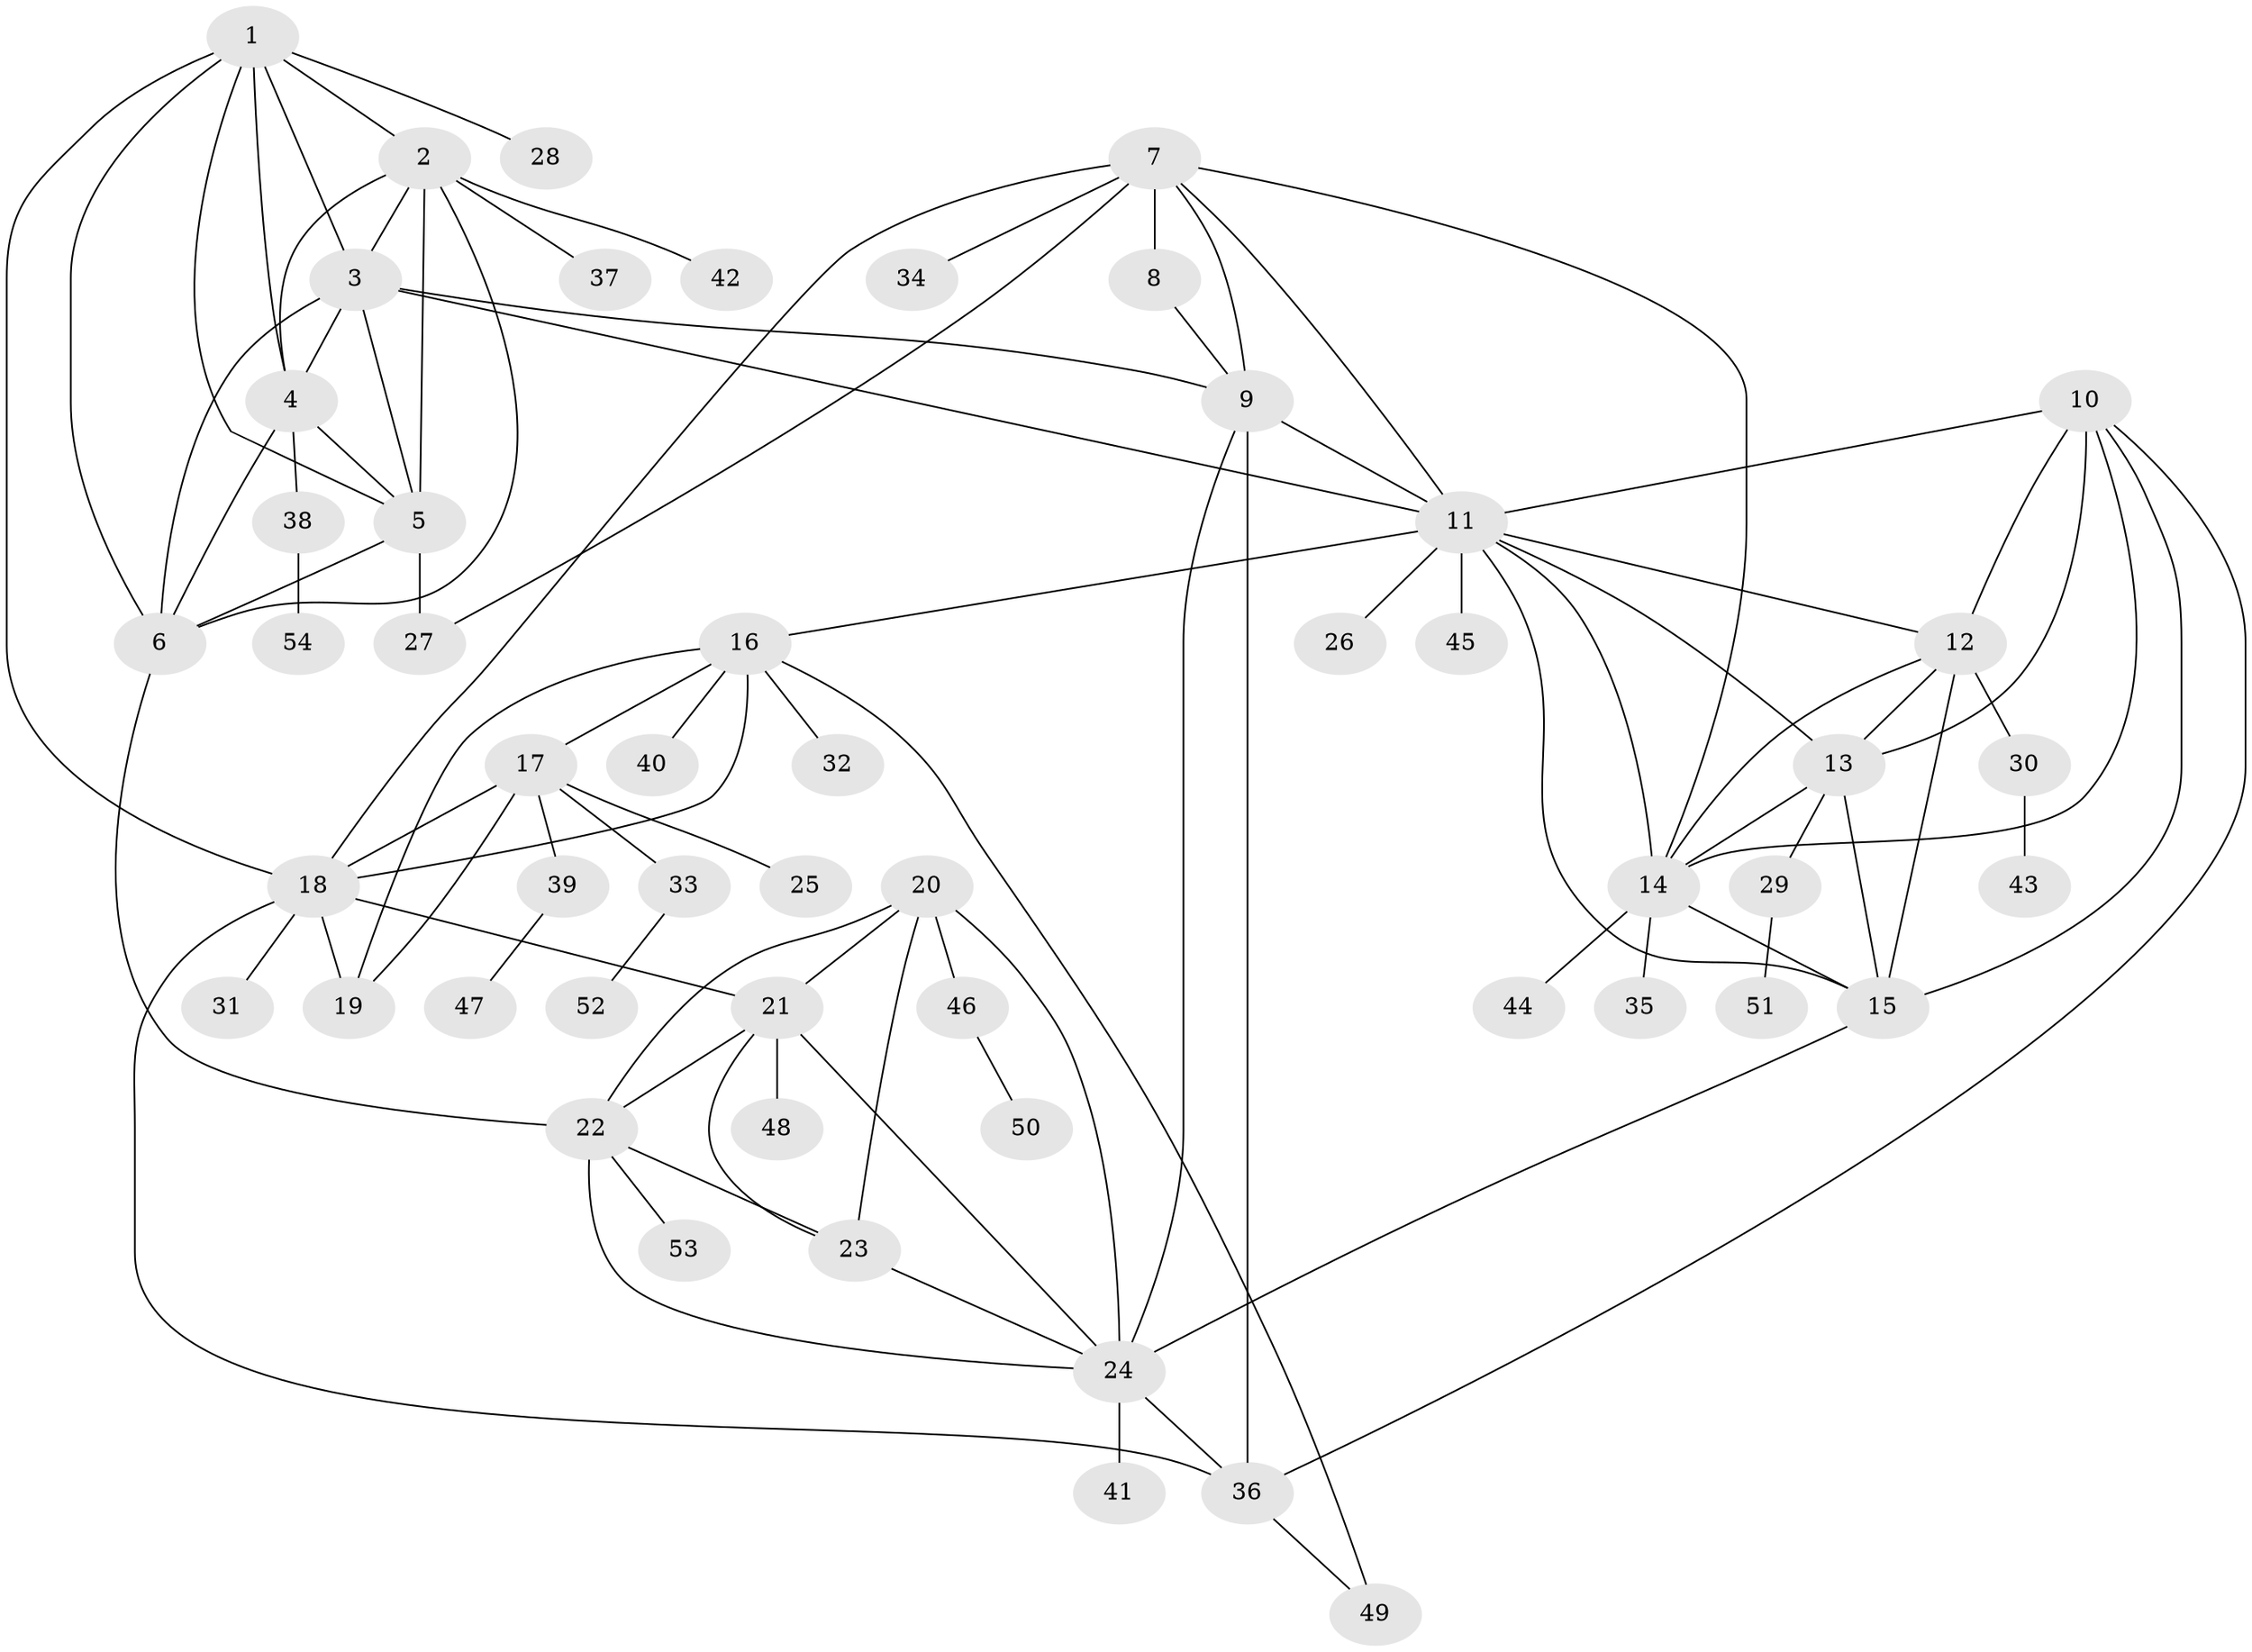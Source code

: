 // original degree distribution, {9: 0.023076923076923078, 8: 0.046153846153846156, 7: 0.046153846153846156, 12: 0.015384615384615385, 5: 0.023076923076923078, 6: 0.03076923076923077, 10: 0.015384615384615385, 16: 0.007692307692307693, 13: 0.015384615384615385, 11: 0.007692307692307693, 1: 0.6076923076923076, 2: 0.1, 4: 0.015384615384615385, 3: 0.046153846153846156}
// Generated by graph-tools (version 1.1) at 2025/52/03/04/25 22:52:18]
// undirected, 54 vertices, 96 edges
graph export_dot {
  node [color=gray90,style=filled];
  1;
  2;
  3;
  4;
  5;
  6;
  7;
  8;
  9;
  10;
  11;
  12;
  13;
  14;
  15;
  16;
  17;
  18;
  19;
  20;
  21;
  22;
  23;
  24;
  25;
  26;
  27;
  28;
  29;
  30;
  31;
  32;
  33;
  34;
  35;
  36;
  37;
  38;
  39;
  40;
  41;
  42;
  43;
  44;
  45;
  46;
  47;
  48;
  49;
  50;
  51;
  52;
  53;
  54;
  1 -- 2 [weight=1.0];
  1 -- 3 [weight=1.0];
  1 -- 4 [weight=1.0];
  1 -- 5 [weight=1.0];
  1 -- 6 [weight=1.0];
  1 -- 18 [weight=1.0];
  1 -- 28 [weight=2.0];
  2 -- 3 [weight=1.0];
  2 -- 4 [weight=1.0];
  2 -- 5 [weight=1.0];
  2 -- 6 [weight=1.0];
  2 -- 37 [weight=1.0];
  2 -- 42 [weight=2.0];
  3 -- 4 [weight=1.0];
  3 -- 5 [weight=1.0];
  3 -- 6 [weight=1.0];
  3 -- 9 [weight=1.0];
  3 -- 11 [weight=1.0];
  4 -- 5 [weight=1.0];
  4 -- 6 [weight=1.0];
  4 -- 38 [weight=1.0];
  5 -- 6 [weight=1.0];
  5 -- 27 [weight=6.0];
  6 -- 22 [weight=1.0];
  7 -- 8 [weight=8.0];
  7 -- 9 [weight=4.0];
  7 -- 11 [weight=1.0];
  7 -- 14 [weight=1.0];
  7 -- 18 [weight=1.0];
  7 -- 27 [weight=1.0];
  7 -- 34 [weight=1.0];
  8 -- 9 [weight=1.0];
  9 -- 11 [weight=1.0];
  9 -- 24 [weight=1.0];
  9 -- 36 [weight=7.0];
  10 -- 11 [weight=1.0];
  10 -- 12 [weight=1.0];
  10 -- 13 [weight=1.0];
  10 -- 14 [weight=1.0];
  10 -- 15 [weight=1.0];
  10 -- 36 [weight=1.0];
  11 -- 12 [weight=1.0];
  11 -- 13 [weight=1.0];
  11 -- 14 [weight=1.0];
  11 -- 15 [weight=1.0];
  11 -- 16 [weight=1.0];
  11 -- 26 [weight=1.0];
  11 -- 45 [weight=2.0];
  12 -- 13 [weight=1.0];
  12 -- 14 [weight=1.0];
  12 -- 15 [weight=1.0];
  12 -- 30 [weight=4.0];
  13 -- 14 [weight=1.0];
  13 -- 15 [weight=1.0];
  13 -- 29 [weight=1.0];
  14 -- 15 [weight=3.0];
  14 -- 35 [weight=1.0];
  14 -- 44 [weight=1.0];
  15 -- 24 [weight=1.0];
  16 -- 17 [weight=1.0];
  16 -- 18 [weight=3.0];
  16 -- 19 [weight=1.0];
  16 -- 32 [weight=2.0];
  16 -- 40 [weight=1.0];
  16 -- 49 [weight=1.0];
  17 -- 18 [weight=3.0];
  17 -- 19 [weight=1.0];
  17 -- 25 [weight=4.0];
  17 -- 33 [weight=1.0];
  17 -- 39 [weight=1.0];
  18 -- 19 [weight=5.0];
  18 -- 21 [weight=1.0];
  18 -- 31 [weight=1.0];
  18 -- 36 [weight=1.0];
  20 -- 21 [weight=2.0];
  20 -- 22 [weight=2.0];
  20 -- 23 [weight=4.0];
  20 -- 24 [weight=2.0];
  20 -- 46 [weight=1.0];
  21 -- 22 [weight=1.0];
  21 -- 23 [weight=1.0];
  21 -- 24 [weight=1.0];
  21 -- 48 [weight=1.0];
  22 -- 23 [weight=1.0];
  22 -- 24 [weight=1.0];
  22 -- 53 [weight=1.0];
  23 -- 24 [weight=1.0];
  24 -- 36 [weight=1.0];
  24 -- 41 [weight=4.0];
  29 -- 51 [weight=2.0];
  30 -- 43 [weight=1.0];
  33 -- 52 [weight=1.0];
  36 -- 49 [weight=1.0];
  38 -- 54 [weight=1.0];
  39 -- 47 [weight=1.0];
  46 -- 50 [weight=2.0];
}
